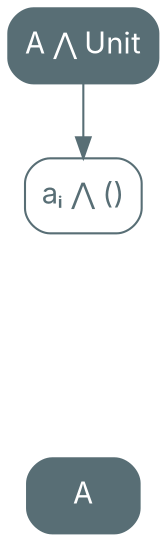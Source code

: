 digraph {
    bgcolor=transparent

    // Default theme: enabled
    node[shape="rectangle" style="rounded,filled" color="#586E75" fillcolor="#586E75" fontcolor="#ffffff" fontname="Inter,Arial"]
    edge [color="#586E75" fontcolor="#000000" fontname="Inter,Arial" fontsize=11]

    AandUnit[label="A ⋀ Unit"]
    AndAUnit[label="aᵢ ⋀ ()" fillcolor="#ffffff" fontcolor="#586E75"]

    AandUnit -> AndAUnit

    a[label="aᵢ" fillcolor="#ffffff" fontcolor="#586E75" style=invis]

    a -> A[dir=back style=invis]

    AndAUnit -> a[style=invis]
    a -> AndAUnit[style=invis]
}
